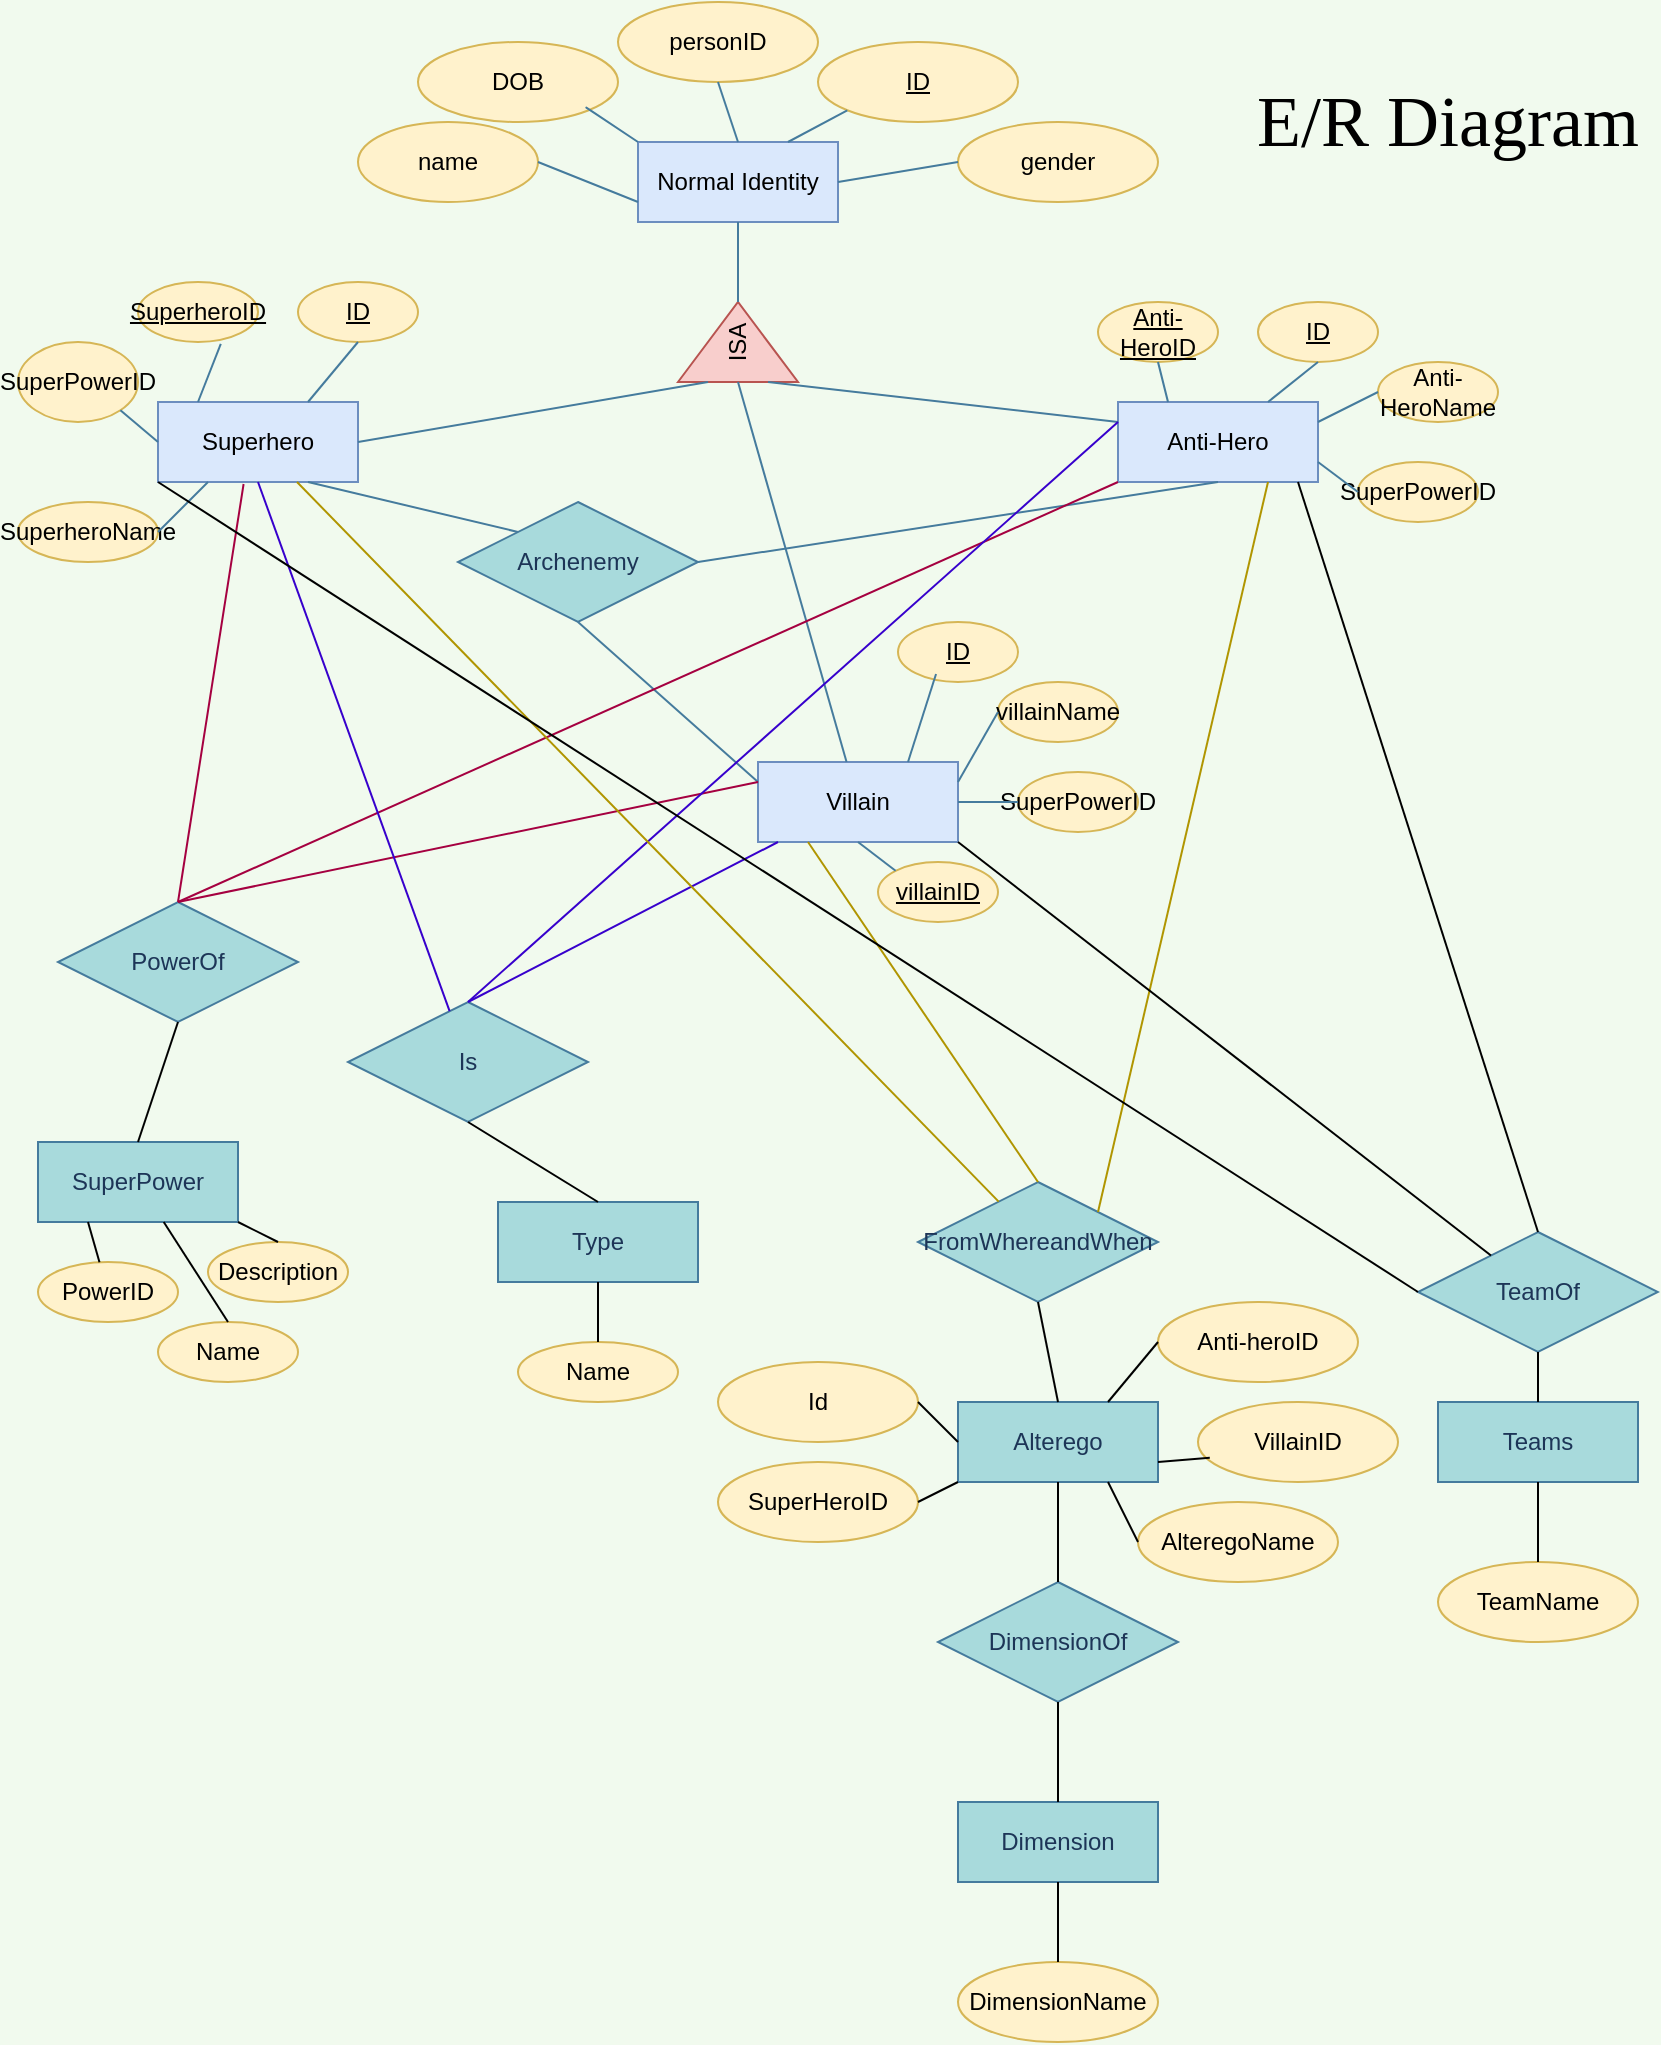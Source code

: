 <mxfile version="13.8.0" type="github">
  <diagram id="R2lEEEUBdFMjLlhIrx00" name="Page-1">
    <mxGraphModel dx="1371" dy="659" grid="1" gridSize="10" guides="1" tooltips="1" connect="1" arrows="1" fold="1" page="1" pageScale="1" pageWidth="850" pageHeight="1100" background="#F1FAEE" math="0" shadow="0" extFonts="Permanent Marker^https://fonts.googleapis.com/css?family=Permanent+Marker">
      <root>
        <mxCell id="0" />
        <mxCell id="1" parent="0" />
        <mxCell id="nAdJ6FFDhR7UBdOgbW9l-2" value="Normal Identity" style="whiteSpace=wrap;html=1;align=center;fillColor=#dae8fc;strokeColor=#6c8ebf;" parent="1" vertex="1">
          <mxGeometry x="320" y="70" width="100" height="40" as="geometry" />
        </mxCell>
        <mxCell id="nAdJ6FFDhR7UBdOgbW9l-3" value="ID" style="ellipse;whiteSpace=wrap;html=1;align=center;fontStyle=4;fillColor=#fff2cc;strokeColor=#d6b656;" parent="1" vertex="1">
          <mxGeometry x="410" y="20" width="100" height="40" as="geometry" />
        </mxCell>
        <mxCell id="nAdJ6FFDhR7UBdOgbW9l-4" value="personID" style="ellipse;whiteSpace=wrap;html=1;align=center;fillColor=#fff2cc;strokeColor=#d6b656;" parent="1" vertex="1">
          <mxGeometry x="310" width="100" height="40" as="geometry" />
        </mxCell>
        <mxCell id="nAdJ6FFDhR7UBdOgbW9l-5" value="DOB" style="ellipse;whiteSpace=wrap;html=1;align=center;fillColor=#fff2cc;strokeColor=#d6b656;" parent="1" vertex="1">
          <mxGeometry x="210" y="20" width="100" height="40" as="geometry" />
        </mxCell>
        <mxCell id="nAdJ6FFDhR7UBdOgbW9l-6" value="gender" style="ellipse;whiteSpace=wrap;html=1;align=center;fillColor=#fff2cc;strokeColor=#d6b656;" parent="1" vertex="1">
          <mxGeometry x="480" y="60" width="100" height="40" as="geometry" />
        </mxCell>
        <mxCell id="nAdJ6FFDhR7UBdOgbW9l-7" value="name" style="ellipse;whiteSpace=wrap;html=1;align=center;fillColor=#fff2cc;strokeColor=#d6b656;" parent="1" vertex="1">
          <mxGeometry x="180" y="60" width="90" height="40" as="geometry" />
        </mxCell>
        <mxCell id="nAdJ6FFDhR7UBdOgbW9l-10" value="" style="endArrow=none;html=1;entryX=0;entryY=0.75;entryDx=0;entryDy=0;labelBackgroundColor=#F1FAEE;strokeColor=#457B9D;fontColor=#1D3557;exitX=1;exitY=0.5;exitDx=0;exitDy=0;" parent="1" source="nAdJ6FFDhR7UBdOgbW9l-7" target="nAdJ6FFDhR7UBdOgbW9l-2" edge="1">
          <mxGeometry width="50" height="50" relative="1" as="geometry">
            <mxPoint x="270" y="90" as="sourcePoint" />
            <mxPoint x="290" y="60" as="targetPoint" />
          </mxGeometry>
        </mxCell>
        <mxCell id="nAdJ6FFDhR7UBdOgbW9l-11" value="" style="endArrow=none;html=1;entryX=0;entryY=0;entryDx=0;entryDy=0;exitX=0;exitY=0;exitDx=0;exitDy=0;labelBackgroundColor=#F1FAEE;strokeColor=#457B9D;fontColor=#1D3557;" parent="1" source="nAdJ6FFDhR7UBdOgbW9l-2" target="nAdJ6FFDhR7UBdOgbW9l-2" edge="1">
          <mxGeometry width="50" height="50" relative="1" as="geometry">
            <mxPoint x="230" y="340" as="sourcePoint" />
            <mxPoint x="280" y="290" as="targetPoint" />
            <Array as="points">
              <mxPoint x="290" y="50" />
            </Array>
          </mxGeometry>
        </mxCell>
        <mxCell id="nAdJ6FFDhR7UBdOgbW9l-12" value="" style="endArrow=none;html=1;entryX=0.5;entryY=1;entryDx=0;entryDy=0;exitX=0.5;exitY=0;exitDx=0;exitDy=0;labelBackgroundColor=#F1FAEE;strokeColor=#457B9D;fontColor=#1D3557;" parent="1" source="nAdJ6FFDhR7UBdOgbW9l-2" target="nAdJ6FFDhR7UBdOgbW9l-4" edge="1">
          <mxGeometry width="50" height="50" relative="1" as="geometry">
            <mxPoint x="350" y="90" as="sourcePoint" />
            <mxPoint x="400" y="40" as="targetPoint" />
          </mxGeometry>
        </mxCell>
        <mxCell id="nAdJ6FFDhR7UBdOgbW9l-13" value="" style="endArrow=none;html=1;entryX=0;entryY=1;entryDx=0;entryDy=0;exitX=0.75;exitY=0;exitDx=0;exitDy=0;labelBackgroundColor=#F1FAEE;strokeColor=#457B9D;fontColor=#1D3557;" parent="1" source="nAdJ6FFDhR7UBdOgbW9l-2" target="nAdJ6FFDhR7UBdOgbW9l-3" edge="1">
          <mxGeometry width="50" height="50" relative="1" as="geometry">
            <mxPoint x="320" y="290" as="sourcePoint" />
            <mxPoint x="370" y="240" as="targetPoint" />
          </mxGeometry>
        </mxCell>
        <mxCell id="nAdJ6FFDhR7UBdOgbW9l-14" value="" style="endArrow=none;html=1;entryX=0;entryY=0.5;entryDx=0;entryDy=0;exitX=1;exitY=0.5;exitDx=0;exitDy=0;labelBackgroundColor=#F1FAEE;strokeColor=#457B9D;fontColor=#1D3557;" parent="1" source="nAdJ6FFDhR7UBdOgbW9l-2" target="nAdJ6FFDhR7UBdOgbW9l-6" edge="1">
          <mxGeometry width="50" height="50" relative="1" as="geometry">
            <mxPoint x="370" y="230" as="sourcePoint" />
            <mxPoint x="420" y="180" as="targetPoint" />
          </mxGeometry>
        </mxCell>
        <mxCell id="nAdJ6FFDhR7UBdOgbW9l-15" value="ISA" style="triangle;whiteSpace=wrap;html=1;rounded=0;sketch=0;strokeColor=#b85450;fillColor=#f8cecc;rotation=-90;" parent="1" vertex="1">
          <mxGeometry x="350" y="140" width="40" height="60" as="geometry" />
        </mxCell>
        <mxCell id="nAdJ6FFDhR7UBdOgbW9l-16" value="" style="endArrow=none;html=1;strokeColor=#457B9D;fillColor=#A8DADC;fontColor=#1D3557;entryX=0.5;entryY=1;entryDx=0;entryDy=0;exitX=1;exitY=0.5;exitDx=0;exitDy=0;" parent="1" source="nAdJ6FFDhR7UBdOgbW9l-15" target="nAdJ6FFDhR7UBdOgbW9l-2" edge="1">
          <mxGeometry width="50" height="50" relative="1" as="geometry">
            <mxPoint x="350" y="290" as="sourcePoint" />
            <mxPoint x="400" y="240" as="targetPoint" />
          </mxGeometry>
        </mxCell>
        <mxCell id="nAdJ6FFDhR7UBdOgbW9l-17" value="Superhero" style="whiteSpace=wrap;html=1;align=center;rounded=0;sketch=0;strokeColor=#6c8ebf;fillColor=#dae8fc;" parent="1" vertex="1">
          <mxGeometry x="80" y="200" width="100" height="40" as="geometry" />
        </mxCell>
        <mxCell id="nAdJ6FFDhR7UBdOgbW9l-18" value="Villain" style="whiteSpace=wrap;html=1;align=center;rounded=0;sketch=0;strokeColor=#6c8ebf;fillColor=#dae8fc;" parent="1" vertex="1">
          <mxGeometry x="380" y="380" width="100" height="40" as="geometry" />
        </mxCell>
        <mxCell id="nAdJ6FFDhR7UBdOgbW9l-19" value="Anti-Hero" style="whiteSpace=wrap;html=1;align=center;rounded=0;sketch=0;strokeColor=#6c8ebf;fillColor=#dae8fc;" parent="1" vertex="1">
          <mxGeometry x="560" y="200" width="100" height="40" as="geometry" />
        </mxCell>
        <mxCell id="nAdJ6FFDhR7UBdOgbW9l-20" value="" style="endArrow=none;html=1;strokeColor=#457B9D;fillColor=#A8DADC;fontColor=#1D3557;entryX=0;entryY=0.25;entryDx=0;entryDy=0;exitX=1;exitY=0.5;exitDx=0;exitDy=0;" parent="1" source="nAdJ6FFDhR7UBdOgbW9l-17" target="nAdJ6FFDhR7UBdOgbW9l-15" edge="1">
          <mxGeometry width="50" height="50" relative="1" as="geometry">
            <mxPoint x="230" y="260" as="sourcePoint" />
            <mxPoint x="280" y="210" as="targetPoint" />
          </mxGeometry>
        </mxCell>
        <mxCell id="nAdJ6FFDhR7UBdOgbW9l-21" value="" style="endArrow=none;html=1;strokeColor=#457B9D;fillColor=#A8DADC;fontColor=#1D3557;entryX=0;entryY=0.5;entryDx=0;entryDy=0;" parent="1" source="nAdJ6FFDhR7UBdOgbW9l-18" target="nAdJ6FFDhR7UBdOgbW9l-15" edge="1">
          <mxGeometry width="50" height="50" relative="1" as="geometry">
            <mxPoint x="370" y="310" as="sourcePoint" />
            <mxPoint x="390" y="230" as="targetPoint" />
          </mxGeometry>
        </mxCell>
        <mxCell id="nAdJ6FFDhR7UBdOgbW9l-22" value="" style="endArrow=none;html=1;strokeColor=#457B9D;fillColor=#A8DADC;fontColor=#1D3557;entryX=0;entryY=0.75;entryDx=0;entryDy=0;exitX=0;exitY=0.25;exitDx=0;exitDy=0;" parent="1" source="nAdJ6FFDhR7UBdOgbW9l-19" target="nAdJ6FFDhR7UBdOgbW9l-15" edge="1">
          <mxGeometry width="50" height="50" relative="1" as="geometry">
            <mxPoint x="230" y="260" as="sourcePoint" />
            <mxPoint x="280" y="210" as="targetPoint" />
          </mxGeometry>
        </mxCell>
        <mxCell id="nAdJ6FFDhR7UBdOgbW9l-23" value="ID" style="ellipse;whiteSpace=wrap;html=1;align=center;fontStyle=4;rounded=0;sketch=0;strokeColor=#d6b656;fillColor=#fff2cc;" parent="1" vertex="1">
          <mxGeometry x="150" y="140" width="60" height="30" as="geometry" />
        </mxCell>
        <mxCell id="nAdJ6FFDhR7UBdOgbW9l-24" value="SuperheroID" style="ellipse;whiteSpace=wrap;html=1;align=center;fontStyle=4;rounded=0;sketch=0;strokeColor=#d6b656;fillColor=#fff2cc;" parent="1" vertex="1">
          <mxGeometry x="70" y="140" width="60" height="30" as="geometry" />
        </mxCell>
        <mxCell id="nAdJ6FFDhR7UBdOgbW9l-25" value="SuperPowerID" style="ellipse;whiteSpace=wrap;html=1;align=center;rounded=0;sketch=0;strokeColor=#d6b656;fillColor=#fff2cc;" parent="1" vertex="1">
          <mxGeometry x="10" y="170" width="60" height="40" as="geometry" />
        </mxCell>
        <mxCell id="nAdJ6FFDhR7UBdOgbW9l-26" value="SuperheroName" style="ellipse;whiteSpace=wrap;html=1;align=center;rounded=0;sketch=0;strokeColor=#d6b656;fillColor=#fff2cc;" parent="1" vertex="1">
          <mxGeometry x="10" y="250" width="70" height="30" as="geometry" />
        </mxCell>
        <mxCell id="nAdJ6FFDhR7UBdOgbW9l-27" value="" style="endArrow=none;html=1;strokeColor=#457B9D;fillColor=#A8DADC;fontColor=#1D3557;entryX=0.25;entryY=1;entryDx=0;entryDy=0;exitX=1;exitY=0.5;exitDx=0;exitDy=0;" parent="1" source="nAdJ6FFDhR7UBdOgbW9l-26" target="nAdJ6FFDhR7UBdOgbW9l-17" edge="1">
          <mxGeometry width="50" height="50" relative="1" as="geometry">
            <mxPoint x="100" y="330" as="sourcePoint" />
            <mxPoint x="150" y="280" as="targetPoint" />
          </mxGeometry>
        </mxCell>
        <mxCell id="nAdJ6FFDhR7UBdOgbW9l-28" value="" style="endArrow=none;html=1;strokeColor=#457B9D;fillColor=#A8DADC;fontColor=#1D3557;exitX=1;exitY=1;exitDx=0;exitDy=0;" parent="1" source="nAdJ6FFDhR7UBdOgbW9l-25" edge="1">
          <mxGeometry width="50" height="50" relative="1" as="geometry">
            <mxPoint x="110" y="330" as="sourcePoint" />
            <mxPoint x="80" y="220" as="targetPoint" />
          </mxGeometry>
        </mxCell>
        <mxCell id="nAdJ6FFDhR7UBdOgbW9l-29" value="" style="endArrow=none;html=1;strokeColor=#457B9D;fillColor=#A8DADC;fontColor=#1D3557;entryX=0.69;entryY=1.033;entryDx=0;entryDy=0;entryPerimeter=0;" parent="1" target="nAdJ6FFDhR7UBdOgbW9l-24" edge="1">
          <mxGeometry width="50" height="50" relative="1" as="geometry">
            <mxPoint x="100" y="200" as="sourcePoint" />
            <mxPoint x="140" y="160" as="targetPoint" />
          </mxGeometry>
        </mxCell>
        <mxCell id="nAdJ6FFDhR7UBdOgbW9l-30" value="" style="endArrow=none;html=1;strokeColor=#457B9D;fillColor=#A8DADC;fontColor=#1D3557;entryX=0.5;entryY=1;entryDx=0;entryDy=0;exitX=0.75;exitY=0;exitDx=0;exitDy=0;" parent="1" source="nAdJ6FFDhR7UBdOgbW9l-17" target="nAdJ6FFDhR7UBdOgbW9l-23" edge="1">
          <mxGeometry width="50" height="50" relative="1" as="geometry">
            <mxPoint x="150" y="440" as="sourcePoint" />
            <mxPoint x="200" y="390" as="targetPoint" />
          </mxGeometry>
        </mxCell>
        <mxCell id="nAdJ6FFDhR7UBdOgbW9l-31" value="villainID" style="ellipse;whiteSpace=wrap;html=1;align=center;fontStyle=4;rounded=0;sketch=0;strokeColor=#d6b656;fillColor=#fff2cc;" parent="1" vertex="1">
          <mxGeometry x="440" y="430" width="60" height="30" as="geometry" />
        </mxCell>
        <mxCell id="nAdJ6FFDhR7UBdOgbW9l-34" value="ID" style="ellipse;whiteSpace=wrap;html=1;align=center;fontStyle=4;rounded=0;sketch=0;strokeColor=#d6b656;fillColor=#fff2cc;" parent="1" vertex="1">
          <mxGeometry x="450" y="310" width="60" height="30" as="geometry" />
        </mxCell>
        <mxCell id="nAdJ6FFDhR7UBdOgbW9l-35" value="SuperPowerID" style="ellipse;whiteSpace=wrap;html=1;align=center;rounded=0;sketch=0;strokeColor=#d6b656;fillColor=#fff2cc;" parent="1" vertex="1">
          <mxGeometry x="510" y="385" width="60" height="30" as="geometry" />
        </mxCell>
        <mxCell id="nAdJ6FFDhR7UBdOgbW9l-36" value="villainName" style="ellipse;whiteSpace=wrap;html=1;align=center;rounded=0;sketch=0;strokeColor=#d6b656;fillColor=#fff2cc;" parent="1" vertex="1">
          <mxGeometry x="500" y="340" width="60" height="30" as="geometry" />
        </mxCell>
        <mxCell id="nAdJ6FFDhR7UBdOgbW9l-38" value="" style="endArrow=none;html=1;strokeColor=#457B9D;fillColor=#A8DADC;fontColor=#1D3557;entryX=0.5;entryY=1;entryDx=0;entryDy=0;exitX=0;exitY=0;exitDx=0;exitDy=0;" parent="1" source="nAdJ6FFDhR7UBdOgbW9l-31" target="nAdJ6FFDhR7UBdOgbW9l-18" edge="1">
          <mxGeometry width="50" height="50" relative="1" as="geometry">
            <mxPoint x="300" y="430" as="sourcePoint" />
            <mxPoint x="350" y="380" as="targetPoint" />
          </mxGeometry>
        </mxCell>
        <mxCell id="nAdJ6FFDhR7UBdOgbW9l-39" value="" style="endArrow=none;html=1;strokeColor=#457B9D;fillColor=#A8DADC;fontColor=#1D3557;entryX=0.317;entryY=0.867;entryDx=0;entryDy=0;entryPerimeter=0;exitX=0.75;exitY=0;exitDx=0;exitDy=0;" parent="1" source="nAdJ6FFDhR7UBdOgbW9l-18" target="nAdJ6FFDhR7UBdOgbW9l-34" edge="1">
          <mxGeometry width="50" height="50" relative="1" as="geometry">
            <mxPoint x="403" y="420" as="sourcePoint" />
            <mxPoint x="403" y="440" as="targetPoint" />
          </mxGeometry>
        </mxCell>
        <mxCell id="nAdJ6FFDhR7UBdOgbW9l-40" value="" style="endArrow=none;html=1;strokeColor=#457B9D;fillColor=#A8DADC;fontColor=#1D3557;entryX=0;entryY=0.5;entryDx=0;entryDy=0;" parent="1" source="nAdJ6FFDhR7UBdOgbW9l-18" target="nAdJ6FFDhR7UBdOgbW9l-35" edge="1">
          <mxGeometry width="50" height="50" relative="1" as="geometry">
            <mxPoint x="310" y="440" as="sourcePoint" />
            <mxPoint x="360" y="390" as="targetPoint" />
          </mxGeometry>
        </mxCell>
        <mxCell id="nAdJ6FFDhR7UBdOgbW9l-41" value="" style="endArrow=none;html=1;strokeColor=#457B9D;fillColor=#A8DADC;fontColor=#1D3557;entryX=0;entryY=0.5;entryDx=0;entryDy=0;exitX=1;exitY=0.25;exitDx=0;exitDy=0;" parent="1" source="nAdJ6FFDhR7UBdOgbW9l-18" target="nAdJ6FFDhR7UBdOgbW9l-36" edge="1">
          <mxGeometry width="50" height="50" relative="1" as="geometry">
            <mxPoint x="340" y="420" as="sourcePoint" />
            <mxPoint x="390" y="370" as="targetPoint" />
          </mxGeometry>
        </mxCell>
        <mxCell id="nAdJ6FFDhR7UBdOgbW9l-42" value="SuperPowerID" style="ellipse;whiteSpace=wrap;html=1;align=center;rounded=0;sketch=0;strokeColor=#d6b656;fillColor=#fff2cc;" parent="1" vertex="1">
          <mxGeometry x="680" y="230" width="60" height="30" as="geometry" />
        </mxCell>
        <mxCell id="nAdJ6FFDhR7UBdOgbW9l-43" value="Anti-HeroName" style="ellipse;whiteSpace=wrap;html=1;align=center;rounded=0;sketch=0;strokeColor=#d6b656;fillColor=#fff2cc;" parent="1" vertex="1">
          <mxGeometry x="690" y="180" width="60" height="30" as="geometry" />
        </mxCell>
        <mxCell id="nAdJ6FFDhR7UBdOgbW9l-44" value="ID" style="ellipse;whiteSpace=wrap;html=1;align=center;fontStyle=4;rounded=0;sketch=0;strokeColor=#d6b656;fillColor=#fff2cc;" parent="1" vertex="1">
          <mxGeometry x="630" y="150" width="60" height="30" as="geometry" />
        </mxCell>
        <mxCell id="nAdJ6FFDhR7UBdOgbW9l-45" value="Anti-HeroID" style="ellipse;whiteSpace=wrap;html=1;align=center;fontStyle=4;rounded=0;sketch=0;strokeColor=#d6b656;fillColor=#fff2cc;" parent="1" vertex="1">
          <mxGeometry x="550" y="150" width="60" height="30" as="geometry" />
        </mxCell>
        <mxCell id="nAdJ6FFDhR7UBdOgbW9l-46" value="" style="endArrow=none;html=1;strokeColor=#457B9D;fillColor=#A8DADC;fontColor=#1D3557;entryX=0.5;entryY=1;entryDx=0;entryDy=0;exitX=0.25;exitY=0;exitDx=0;exitDy=0;" parent="1" source="nAdJ6FFDhR7UBdOgbW9l-19" target="nAdJ6FFDhR7UBdOgbW9l-45" edge="1">
          <mxGeometry width="50" height="50" relative="1" as="geometry">
            <mxPoint x="380" y="300" as="sourcePoint" />
            <mxPoint x="430" y="250" as="targetPoint" />
          </mxGeometry>
        </mxCell>
        <mxCell id="nAdJ6FFDhR7UBdOgbW9l-47" value="" style="endArrow=none;html=1;strokeColor=#457B9D;fillColor=#A8DADC;fontColor=#1D3557;entryX=0.5;entryY=1;entryDx=0;entryDy=0;exitX=0.75;exitY=0;exitDx=0;exitDy=0;" parent="1" source="nAdJ6FFDhR7UBdOgbW9l-19" target="nAdJ6FFDhR7UBdOgbW9l-44" edge="1">
          <mxGeometry width="50" height="50" relative="1" as="geometry">
            <mxPoint x="590" y="310" as="sourcePoint" />
            <mxPoint x="640" y="260" as="targetPoint" />
          </mxGeometry>
        </mxCell>
        <mxCell id="nAdJ6FFDhR7UBdOgbW9l-48" value="" style="endArrow=none;html=1;strokeColor=#457B9D;fillColor=#A8DADC;fontColor=#1D3557;exitX=1;exitY=0.25;exitDx=0;exitDy=0;" parent="1" source="nAdJ6FFDhR7UBdOgbW9l-19" edge="1">
          <mxGeometry width="50" height="50" relative="1" as="geometry">
            <mxPoint x="590" y="310" as="sourcePoint" />
            <mxPoint x="690" y="195" as="targetPoint" />
          </mxGeometry>
        </mxCell>
        <mxCell id="nAdJ6FFDhR7UBdOgbW9l-49" value="" style="endArrow=none;html=1;strokeColor=#457B9D;fillColor=#A8DADC;fontColor=#1D3557;entryX=0;entryY=0.5;entryDx=0;entryDy=0;exitX=1;exitY=0.75;exitDx=0;exitDy=0;" parent="1" source="nAdJ6FFDhR7UBdOgbW9l-19" target="nAdJ6FFDhR7UBdOgbW9l-42" edge="1">
          <mxGeometry width="50" height="50" relative="1" as="geometry">
            <mxPoint x="590" y="310" as="sourcePoint" />
            <mxPoint x="640" y="260" as="targetPoint" />
          </mxGeometry>
        </mxCell>
        <mxCell id="nAdJ6FFDhR7UBdOgbW9l-50" value="Archenemy" style="shape=rhombus;perimeter=rhombusPerimeter;whiteSpace=wrap;html=1;align=center;rounded=0;sketch=0;strokeColor=#457B9D;fillColor=#A8DADC;fontColor=#1D3557;" parent="1" vertex="1">
          <mxGeometry x="230" y="250" width="120" height="60" as="geometry" />
        </mxCell>
        <mxCell id="nAdJ6FFDhR7UBdOgbW9l-51" value="" style="endArrow=none;html=1;strokeColor=#457B9D;fillColor=#A8DADC;fontColor=#1D3557;entryX=0.75;entryY=1;entryDx=0;entryDy=0;exitX=0;exitY=0;exitDx=0;exitDy=0;" parent="1" source="nAdJ6FFDhR7UBdOgbW9l-50" target="nAdJ6FFDhR7UBdOgbW9l-17" edge="1">
          <mxGeometry width="50" height="50" relative="1" as="geometry">
            <mxPoint x="250" y="280" as="sourcePoint" />
            <mxPoint x="360" y="380" as="targetPoint" />
          </mxGeometry>
        </mxCell>
        <mxCell id="nAdJ6FFDhR7UBdOgbW9l-53" value="" style="endArrow=none;html=1;strokeColor=#457B9D;fillColor=#A8DADC;fontColor=#1D3557;entryX=0.5;entryY=1;entryDx=0;entryDy=0;exitX=1;exitY=0.5;exitDx=0;exitDy=0;" parent="1" source="nAdJ6FFDhR7UBdOgbW9l-50" target="nAdJ6FFDhR7UBdOgbW9l-19" edge="1">
          <mxGeometry width="50" height="50" relative="1" as="geometry">
            <mxPoint x="390" y="430" as="sourcePoint" />
            <mxPoint x="440" y="380" as="targetPoint" />
          </mxGeometry>
        </mxCell>
        <mxCell id="nAdJ6FFDhR7UBdOgbW9l-55" value="" style="endArrow=none;html=1;strokeColor=#457B9D;fillColor=#A8DADC;fontColor=#1D3557;entryX=0.5;entryY=1;entryDx=0;entryDy=0;exitX=0;exitY=0.25;exitDx=0;exitDy=0;" parent="1" source="nAdJ6FFDhR7UBdOgbW9l-18" target="nAdJ6FFDhR7UBdOgbW9l-50" edge="1">
          <mxGeometry width="50" height="50" relative="1" as="geometry">
            <mxPoint x="390" y="480" as="sourcePoint" />
            <mxPoint x="440" y="430" as="targetPoint" />
          </mxGeometry>
        </mxCell>
        <mxCell id="nAdJ6FFDhR7UBdOgbW9l-56" value="PowerOf" style="shape=rhombus;perimeter=rhombusPerimeter;whiteSpace=wrap;html=1;align=center;rounded=0;sketch=0;strokeColor=#457B9D;fillColor=#A8DADC;fontColor=#1D3557;" parent="1" vertex="1">
          <mxGeometry x="30" y="450" width="120" height="60" as="geometry" />
        </mxCell>
        <mxCell id="nAdJ6FFDhR7UBdOgbW9l-57" value="Is" style="shape=rhombus;perimeter=rhombusPerimeter;whiteSpace=wrap;html=1;align=center;rounded=0;sketch=0;strokeColor=#457B9D;fillColor=#A8DADC;fontColor=#1D3557;" parent="1" vertex="1">
          <mxGeometry x="175" y="500" width="120" height="60" as="geometry" />
        </mxCell>
        <mxCell id="nAdJ6FFDhR7UBdOgbW9l-58" value="FromWhereandWhen" style="shape=rhombus;perimeter=rhombusPerimeter;whiteSpace=wrap;html=1;align=center;rounded=0;sketch=0;strokeColor=#457B9D;fillColor=#A8DADC;fontColor=#1D3557;" parent="1" vertex="1">
          <mxGeometry x="460" y="590" width="120" height="60" as="geometry" />
        </mxCell>
        <mxCell id="nAdJ6FFDhR7UBdOgbW9l-59" value="SuperPower" style="whiteSpace=wrap;html=1;align=center;rounded=0;sketch=0;strokeColor=#457B9D;fillColor=#A8DADC;fontColor=#1D3557;" parent="1" vertex="1">
          <mxGeometry x="20" y="570" width="100" height="40" as="geometry" />
        </mxCell>
        <mxCell id="nAdJ6FFDhR7UBdOgbW9l-60" value="Type" style="whiteSpace=wrap;html=1;align=center;rounded=0;sketch=0;strokeColor=#457B9D;fillColor=#A8DADC;fontColor=#1D3557;" parent="1" vertex="1">
          <mxGeometry x="250" y="600" width="100" height="40" as="geometry" />
        </mxCell>
        <mxCell id="nAdJ6FFDhR7UBdOgbW9l-61" value="Alterego" style="whiteSpace=wrap;html=1;align=center;rounded=0;sketch=0;strokeColor=#457B9D;fillColor=#A8DADC;fontColor=#1D3557;" parent="1" vertex="1">
          <mxGeometry x="480" y="700" width="100" height="40" as="geometry" />
        </mxCell>
        <mxCell id="nAdJ6FFDhR7UBdOgbW9l-62" value="DimensionOf" style="shape=rhombus;perimeter=rhombusPerimeter;whiteSpace=wrap;html=1;align=center;rounded=0;sketch=0;strokeColor=#457B9D;fillColor=#A8DADC;fontColor=#1D3557;" parent="1" vertex="1">
          <mxGeometry x="470" y="790" width="120" height="60" as="geometry" />
        </mxCell>
        <mxCell id="nAdJ6FFDhR7UBdOgbW9l-63" value="Dimension" style="whiteSpace=wrap;html=1;align=center;rounded=0;sketch=0;strokeColor=#457B9D;fillColor=#A8DADC;fontColor=#1D3557;" parent="1" vertex="1">
          <mxGeometry x="480" y="900" width="100" height="40" as="geometry" />
        </mxCell>
        <mxCell id="nAdJ6FFDhR7UBdOgbW9l-66" value="TeamOf" style="shape=rhombus;perimeter=rhombusPerimeter;whiteSpace=wrap;html=1;align=center;rounded=0;sketch=0;strokeColor=#457B9D;fillColor=#A8DADC;fontColor=#1D3557;" parent="1" vertex="1">
          <mxGeometry x="710" y="615" width="120" height="60" as="geometry" />
        </mxCell>
        <mxCell id="nAdJ6FFDhR7UBdOgbW9l-67" value="Teams" style="whiteSpace=wrap;html=1;align=center;rounded=0;sketch=0;strokeColor=#457B9D;fillColor=#A8DADC;fontColor=#1D3557;" parent="1" vertex="1">
          <mxGeometry x="720" y="700" width="100" height="40" as="geometry" />
        </mxCell>
        <mxCell id="fKm55usuIzG2V17xqi5x-1" value="" style="endArrow=none;html=1;exitX=0.5;exitY=1;exitDx=0;exitDy=0;entryX=0.5;entryY=0;entryDx=0;entryDy=0;" edge="1" parent="1" source="nAdJ6FFDhR7UBdOgbW9l-56" target="nAdJ6FFDhR7UBdOgbW9l-59">
          <mxGeometry width="50" height="50" relative="1" as="geometry">
            <mxPoint x="400" y="480" as="sourcePoint" />
            <mxPoint x="450" y="430" as="targetPoint" />
          </mxGeometry>
        </mxCell>
        <mxCell id="fKm55usuIzG2V17xqi5x-2" value="" style="endArrow=none;html=1;exitX=0.5;exitY=0;exitDx=0;exitDy=0;entryX=0.5;entryY=1;entryDx=0;entryDy=0;" edge="1" parent="1" source="nAdJ6FFDhR7UBdOgbW9l-60" target="nAdJ6FFDhR7UBdOgbW9l-57">
          <mxGeometry width="50" height="50" relative="1" as="geometry">
            <mxPoint x="400" y="480" as="sourcePoint" />
            <mxPoint x="450" y="430" as="targetPoint" />
          </mxGeometry>
        </mxCell>
        <mxCell id="fKm55usuIzG2V17xqi5x-3" value="" style="endArrow=none;html=1;exitX=0.5;exitY=0;exitDx=0;exitDy=0;" edge="1" parent="1" source="nAdJ6FFDhR7UBdOgbW9l-61">
          <mxGeometry width="50" height="50" relative="1" as="geometry">
            <mxPoint x="400" y="480" as="sourcePoint" />
            <mxPoint x="520" y="650" as="targetPoint" />
          </mxGeometry>
        </mxCell>
        <mxCell id="fKm55usuIzG2V17xqi5x-4" value="" style="endArrow=none;html=1;exitX=0.5;exitY=0;exitDx=0;exitDy=0;entryX=0.5;entryY=1;entryDx=0;entryDy=0;" edge="1" parent="1" source="nAdJ6FFDhR7UBdOgbW9l-67" target="nAdJ6FFDhR7UBdOgbW9l-66">
          <mxGeometry width="50" height="50" relative="1" as="geometry">
            <mxPoint x="400" y="480" as="sourcePoint" />
            <mxPoint x="450" y="430" as="targetPoint" />
          </mxGeometry>
        </mxCell>
        <mxCell id="fKm55usuIzG2V17xqi5x-5" value="" style="endArrow=none;html=1;" edge="1" parent="1" source="nAdJ6FFDhR7UBdOgbW9l-63">
          <mxGeometry width="50" height="50" relative="1" as="geometry">
            <mxPoint x="480" y="900" as="sourcePoint" />
            <mxPoint x="530" y="850" as="targetPoint" />
          </mxGeometry>
        </mxCell>
        <mxCell id="fKm55usuIzG2V17xqi5x-6" value="" style="endArrow=none;html=1;exitX=0.5;exitY=0;exitDx=0;exitDy=0;" edge="1" parent="1" source="nAdJ6FFDhR7UBdOgbW9l-62">
          <mxGeometry width="50" height="50" relative="1" as="geometry">
            <mxPoint x="480" y="790" as="sourcePoint" />
            <mxPoint x="530" y="740" as="targetPoint" />
          </mxGeometry>
        </mxCell>
        <mxCell id="fKm55usuIzG2V17xqi5x-7" value="" style="endArrow=none;html=1;entryX=0.428;entryY=1.025;entryDx=0;entryDy=0;entryPerimeter=0;exitX=0.5;exitY=0;exitDx=0;exitDy=0;fillColor=#d80073;strokeColor=#A50040;" edge="1" parent="1" source="nAdJ6FFDhR7UBdOgbW9l-56" target="nAdJ6FFDhR7UBdOgbW9l-17">
          <mxGeometry width="50" height="50" relative="1" as="geometry">
            <mxPoint x="110" y="590" as="sourcePoint" />
            <mxPoint x="160" y="540" as="targetPoint" />
          </mxGeometry>
        </mxCell>
        <mxCell id="fKm55usuIzG2V17xqi5x-8" value="" style="endArrow=none;html=1;entryX=0;entryY=1;entryDx=0;entryDy=0;exitX=0.5;exitY=0;exitDx=0;exitDy=0;fillColor=#d80073;strokeColor=#A50040;" edge="1" parent="1" source="nAdJ6FFDhR7UBdOgbW9l-56" target="nAdJ6FFDhR7UBdOgbW9l-19">
          <mxGeometry width="50" height="50" relative="1" as="geometry">
            <mxPoint x="120" y="460" as="sourcePoint" />
            <mxPoint x="220" y="490" as="targetPoint" />
          </mxGeometry>
        </mxCell>
        <mxCell id="fKm55usuIzG2V17xqi5x-9" value="" style="endArrow=none;html=1;exitX=0.5;exitY=0;exitDx=0;exitDy=0;entryX=0;entryY=0.25;entryDx=0;entryDy=0;fillColor=#d80073;strokeColor=#A50040;" edge="1" parent="1" source="nAdJ6FFDhR7UBdOgbW9l-56" target="nAdJ6FFDhR7UBdOgbW9l-18">
          <mxGeometry width="50" height="50" relative="1" as="geometry">
            <mxPoint x="410" y="460" as="sourcePoint" />
            <mxPoint x="460" y="410" as="targetPoint" />
          </mxGeometry>
        </mxCell>
        <mxCell id="fKm55usuIzG2V17xqi5x-10" value="" style="endArrow=none;html=1;entryX=0.5;entryY=1;entryDx=0;entryDy=0;fillColor=#6a00ff;strokeColor=#3700CC;" edge="1" parent="1" source="nAdJ6FFDhR7UBdOgbW9l-57" target="nAdJ6FFDhR7UBdOgbW9l-17">
          <mxGeometry width="50" height="50" relative="1" as="geometry">
            <mxPoint x="230" y="500" as="sourcePoint" />
            <mxPoint x="280" y="450" as="targetPoint" />
          </mxGeometry>
        </mxCell>
        <mxCell id="fKm55usuIzG2V17xqi5x-11" value="" style="endArrow=none;html=1;exitX=0.5;exitY=0;exitDx=0;exitDy=0;fillColor=#6a00ff;strokeColor=#3700CC;" edge="1" parent="1" source="nAdJ6FFDhR7UBdOgbW9l-57">
          <mxGeometry width="50" height="50" relative="1" as="geometry">
            <mxPoint x="410" y="470" as="sourcePoint" />
            <mxPoint x="390" y="420" as="targetPoint" />
            <Array as="points">
              <mxPoint x="390" y="420" />
            </Array>
          </mxGeometry>
        </mxCell>
        <mxCell id="fKm55usuIzG2V17xqi5x-12" value="" style="endArrow=none;html=1;exitX=0.5;exitY=0;exitDx=0;exitDy=0;fillColor=#6a00ff;strokeColor=#3700CC;" edge="1" parent="1" source="nAdJ6FFDhR7UBdOgbW9l-57">
          <mxGeometry width="50" height="50" relative="1" as="geometry">
            <mxPoint x="410" y="470" as="sourcePoint" />
            <mxPoint x="560" y="210" as="targetPoint" />
          </mxGeometry>
        </mxCell>
        <mxCell id="fKm55usuIzG2V17xqi5x-13" value="" style="endArrow=none;html=1;exitX=0.5;exitY=0;exitDx=0;exitDy=0;entryX=0.25;entryY=1;entryDx=0;entryDy=0;fillColor=#e3c800;strokeColor=#B09500;" edge="1" parent="1" source="nAdJ6FFDhR7UBdOgbW9l-58" target="nAdJ6FFDhR7UBdOgbW9l-18">
          <mxGeometry width="50" height="50" relative="1" as="geometry">
            <mxPoint x="410" y="470" as="sourcePoint" />
            <mxPoint x="460" y="420" as="targetPoint" />
          </mxGeometry>
        </mxCell>
        <mxCell id="fKm55usuIzG2V17xqi5x-14" value="" style="endArrow=none;html=1;fillColor=#e3c800;strokeColor=#B09500;" edge="1" parent="1" source="nAdJ6FFDhR7UBdOgbW9l-58" target="nAdJ6FFDhR7UBdOgbW9l-17">
          <mxGeometry width="50" height="50" relative="1" as="geometry">
            <mxPoint x="410" y="470" as="sourcePoint" />
            <mxPoint x="460" y="420" as="targetPoint" />
          </mxGeometry>
        </mxCell>
        <mxCell id="fKm55usuIzG2V17xqi5x-15" value="" style="endArrow=none;html=1;entryX=0.75;entryY=1;entryDx=0;entryDy=0;exitX=1;exitY=0;exitDx=0;exitDy=0;fillColor=#e3c800;strokeColor=#B09500;" edge="1" parent="1" source="nAdJ6FFDhR7UBdOgbW9l-58" target="nAdJ6FFDhR7UBdOgbW9l-19">
          <mxGeometry width="50" height="50" relative="1" as="geometry">
            <mxPoint x="580" y="570" as="sourcePoint" />
            <mxPoint x="630" y="520" as="targetPoint" />
          </mxGeometry>
        </mxCell>
        <mxCell id="fKm55usuIzG2V17xqi5x-21" value="DimensionName" style="ellipse;whiteSpace=wrap;html=1;align=center;fillColor=#fff2cc;strokeColor=#d6b656;" vertex="1" parent="1">
          <mxGeometry x="480" y="980" width="100" height="40" as="geometry" />
        </mxCell>
        <mxCell id="fKm55usuIzG2V17xqi5x-22" value="TeamName" style="ellipse;whiteSpace=wrap;html=1;align=center;fillColor=#fff2cc;strokeColor=#d6b656;" vertex="1" parent="1">
          <mxGeometry x="720" y="780" width="100" height="40" as="geometry" />
        </mxCell>
        <mxCell id="fKm55usuIzG2V17xqi5x-23" value="PowerID" style="ellipse;whiteSpace=wrap;html=1;align=center;fillColor=#fff2cc;strokeColor=#d6b656;" vertex="1" parent="1">
          <mxGeometry x="20" y="630" width="70" height="30" as="geometry" />
        </mxCell>
        <mxCell id="fKm55usuIzG2V17xqi5x-24" value="Name" style="ellipse;whiteSpace=wrap;html=1;align=center;fillColor=#fff2cc;strokeColor=#d6b656;" vertex="1" parent="1">
          <mxGeometry x="80" y="660" width="70" height="30" as="geometry" />
        </mxCell>
        <mxCell id="fKm55usuIzG2V17xqi5x-25" value="Description" style="ellipse;whiteSpace=wrap;html=1;align=center;fillColor=#fff2cc;strokeColor=#d6b656;" vertex="1" parent="1">
          <mxGeometry x="105" y="620" width="70" height="30" as="geometry" />
        </mxCell>
        <mxCell id="fKm55usuIzG2V17xqi5x-26" value="Name" style="ellipse;whiteSpace=wrap;html=1;align=center;fillColor=#fff2cc;strokeColor=#d6b656;" vertex="1" parent="1">
          <mxGeometry x="260" y="670" width="80" height="30" as="geometry" />
        </mxCell>
        <mxCell id="fKm55usuIzG2V17xqi5x-27" value="Id" style="ellipse;whiteSpace=wrap;html=1;align=center;fillColor=#fff2cc;strokeColor=#d6b656;" vertex="1" parent="1">
          <mxGeometry x="360" y="680" width="100" height="40" as="geometry" />
        </mxCell>
        <mxCell id="fKm55usuIzG2V17xqi5x-28" value="SuperHeroID" style="ellipse;whiteSpace=wrap;html=1;align=center;fillColor=#fff2cc;strokeColor=#d6b656;" vertex="1" parent="1">
          <mxGeometry x="360" y="730" width="100" height="40" as="geometry" />
        </mxCell>
        <mxCell id="fKm55usuIzG2V17xqi5x-29" value="Anti-heroID" style="ellipse;whiteSpace=wrap;html=1;align=center;fillColor=#fff2cc;strokeColor=#d6b656;" vertex="1" parent="1">
          <mxGeometry x="580" y="650" width="100" height="40" as="geometry" />
        </mxCell>
        <mxCell id="fKm55usuIzG2V17xqi5x-30" value="VillainID" style="ellipse;whiteSpace=wrap;html=1;align=center;fillColor=#fff2cc;strokeColor=#d6b656;" vertex="1" parent="1">
          <mxGeometry x="600" y="700" width="100" height="40" as="geometry" />
        </mxCell>
        <mxCell id="fKm55usuIzG2V17xqi5x-31" value="AlteregoName" style="ellipse;whiteSpace=wrap;html=1;align=center;fillColor=#fff2cc;strokeColor=#d6b656;" vertex="1" parent="1">
          <mxGeometry x="570" y="750" width="100" height="40" as="geometry" />
        </mxCell>
        <mxCell id="fKm55usuIzG2V17xqi5x-32" value="" style="endArrow=none;html=1;entryX=1;entryY=1;entryDx=0;entryDy=0;exitX=0.5;exitY=0;exitDx=0;exitDy=0;" edge="1" parent="1" source="fKm55usuIzG2V17xqi5x-25" target="nAdJ6FFDhR7UBdOgbW9l-59">
          <mxGeometry width="50" height="50" relative="1" as="geometry">
            <mxPoint x="160" y="650" as="sourcePoint" />
            <mxPoint x="210" y="600" as="targetPoint" />
          </mxGeometry>
        </mxCell>
        <mxCell id="fKm55usuIzG2V17xqi5x-33" value="" style="endArrow=none;html=1;entryX=0.25;entryY=1;entryDx=0;entryDy=0;" edge="1" parent="1" source="fKm55usuIzG2V17xqi5x-23" target="nAdJ6FFDhR7UBdOgbW9l-59">
          <mxGeometry width="50" height="50" relative="1" as="geometry">
            <mxPoint x="160" y="650" as="sourcePoint" />
            <mxPoint x="210" y="600" as="targetPoint" />
          </mxGeometry>
        </mxCell>
        <mxCell id="fKm55usuIzG2V17xqi5x-34" value="" style="endArrow=none;html=1;exitX=0.5;exitY=0;exitDx=0;exitDy=0;" edge="1" parent="1" source="fKm55usuIzG2V17xqi5x-24" target="nAdJ6FFDhR7UBdOgbW9l-59">
          <mxGeometry width="50" height="50" relative="1" as="geometry">
            <mxPoint x="160" y="650" as="sourcePoint" />
            <mxPoint x="210" y="600" as="targetPoint" />
          </mxGeometry>
        </mxCell>
        <mxCell id="fKm55usuIzG2V17xqi5x-37" value="" style="endArrow=none;html=1;exitX=0.5;exitY=0;exitDx=0;exitDy=0;entryX=0.5;entryY=1;entryDx=0;entryDy=0;" edge="1" parent="1" source="fKm55usuIzG2V17xqi5x-26" target="nAdJ6FFDhR7UBdOgbW9l-60">
          <mxGeometry width="50" height="50" relative="1" as="geometry">
            <mxPoint x="290" y="650" as="sourcePoint" />
            <mxPoint x="340" y="600" as="targetPoint" />
          </mxGeometry>
        </mxCell>
        <mxCell id="fKm55usuIzG2V17xqi5x-38" value="" style="endArrow=none;html=1;exitX=1;exitY=0.5;exitDx=0;exitDy=0;entryX=0;entryY=0.5;entryDx=0;entryDy=0;" edge="1" parent="1" source="fKm55usuIzG2V17xqi5x-27" target="nAdJ6FFDhR7UBdOgbW9l-61">
          <mxGeometry width="50" height="50" relative="1" as="geometry">
            <mxPoint x="440" y="650" as="sourcePoint" />
            <mxPoint x="490" y="600" as="targetPoint" />
          </mxGeometry>
        </mxCell>
        <mxCell id="fKm55usuIzG2V17xqi5x-39" value="" style="endArrow=none;html=1;exitX=1;exitY=0.5;exitDx=0;exitDy=0;entryX=0;entryY=1;entryDx=0;entryDy=0;" edge="1" parent="1" source="fKm55usuIzG2V17xqi5x-28" target="nAdJ6FFDhR7UBdOgbW9l-61">
          <mxGeometry width="50" height="50" relative="1" as="geometry">
            <mxPoint x="440" y="650" as="sourcePoint" />
            <mxPoint x="490" y="600" as="targetPoint" />
          </mxGeometry>
        </mxCell>
        <mxCell id="fKm55usuIzG2V17xqi5x-40" value="" style="endArrow=none;html=1;entryX=0;entryY=0.5;entryDx=0;entryDy=0;exitX=0.75;exitY=0;exitDx=0;exitDy=0;" edge="1" parent="1" source="nAdJ6FFDhR7UBdOgbW9l-61" target="fKm55usuIzG2V17xqi5x-29">
          <mxGeometry width="50" height="50" relative="1" as="geometry">
            <mxPoint x="440" y="650" as="sourcePoint" />
            <mxPoint x="490" y="600" as="targetPoint" />
          </mxGeometry>
        </mxCell>
        <mxCell id="fKm55usuIzG2V17xqi5x-41" value="" style="endArrow=none;html=1;entryX=0.059;entryY=0.697;entryDx=0;entryDy=0;entryPerimeter=0;exitX=1;exitY=0.75;exitDx=0;exitDy=0;" edge="1" parent="1" source="nAdJ6FFDhR7UBdOgbW9l-61" target="fKm55usuIzG2V17xqi5x-30">
          <mxGeometry width="50" height="50" relative="1" as="geometry">
            <mxPoint x="440" y="650" as="sourcePoint" />
            <mxPoint x="490" y="600" as="targetPoint" />
          </mxGeometry>
        </mxCell>
        <mxCell id="fKm55usuIzG2V17xqi5x-42" value="" style="endArrow=none;html=1;entryX=0;entryY=0.5;entryDx=0;entryDy=0;exitX=0.75;exitY=1;exitDx=0;exitDy=0;" edge="1" parent="1" source="nAdJ6FFDhR7UBdOgbW9l-61" target="fKm55usuIzG2V17xqi5x-31">
          <mxGeometry width="50" height="50" relative="1" as="geometry">
            <mxPoint x="440" y="650" as="sourcePoint" />
            <mxPoint x="490" y="600" as="targetPoint" />
          </mxGeometry>
        </mxCell>
        <mxCell id="fKm55usuIzG2V17xqi5x-43" value="" style="endArrow=none;html=1;exitX=0.5;exitY=0;exitDx=0;exitDy=0;" edge="1" parent="1" source="fKm55usuIzG2V17xqi5x-22">
          <mxGeometry width="50" height="50" relative="1" as="geometry">
            <mxPoint x="730" y="650" as="sourcePoint" />
            <mxPoint x="770" y="740" as="targetPoint" />
          </mxGeometry>
        </mxCell>
        <mxCell id="fKm55usuIzG2V17xqi5x-44" value="&lt;font style=&quot;font-size: 36px&quot; face=&quot;Times New Roman&quot;&gt;E/R Diagram&lt;/font&gt;" style="text;html=1;strokeColor=none;fillColor=none;align=center;verticalAlign=middle;whiteSpace=wrap;rounded=0;" vertex="1" parent="1">
          <mxGeometry x="620" y="10" width="210" height="100" as="geometry" />
        </mxCell>
        <mxCell id="fKm55usuIzG2V17xqi5x-45" value="" style="endArrow=none;html=1;exitX=0.5;exitY=0;exitDx=0;exitDy=0;entryX=0.5;entryY=1;entryDx=0;entryDy=0;" edge="1" parent="1" source="fKm55usuIzG2V17xqi5x-21" target="nAdJ6FFDhR7UBdOgbW9l-63">
          <mxGeometry width="50" height="50" relative="1" as="geometry">
            <mxPoint x="640" y="1010" as="sourcePoint" />
            <mxPoint x="690" y="960" as="targetPoint" />
          </mxGeometry>
        </mxCell>
        <mxCell id="fKm55usuIzG2V17xqi5x-46" value="" style="endArrow=none;html=1;exitX=0;exitY=1;exitDx=0;exitDy=0;entryX=0;entryY=0.5;entryDx=0;entryDy=0;" edge="1" parent="1" source="nAdJ6FFDhR7UBdOgbW9l-17" target="nAdJ6FFDhR7UBdOgbW9l-66">
          <mxGeometry width="50" height="50" relative="1" as="geometry">
            <mxPoint x="420" y="530" as="sourcePoint" />
            <mxPoint x="470" y="480" as="targetPoint" />
          </mxGeometry>
        </mxCell>
        <mxCell id="fKm55usuIzG2V17xqi5x-47" value="" style="endArrow=none;html=1;entryX=1;entryY=1;entryDx=0;entryDy=0;" edge="1" parent="1" source="nAdJ6FFDhR7UBdOgbW9l-66" target="nAdJ6FFDhR7UBdOgbW9l-18">
          <mxGeometry width="50" height="50" relative="1" as="geometry">
            <mxPoint x="420" y="530" as="sourcePoint" />
            <mxPoint x="470" y="480" as="targetPoint" />
          </mxGeometry>
        </mxCell>
        <mxCell id="fKm55usuIzG2V17xqi5x-48" value="" style="endArrow=none;html=1;entryX=0.9;entryY=1;entryDx=0;entryDy=0;entryPerimeter=0;exitX=0.5;exitY=0;exitDx=0;exitDy=0;" edge="1" parent="1" source="nAdJ6FFDhR7UBdOgbW9l-66" target="nAdJ6FFDhR7UBdOgbW9l-19">
          <mxGeometry width="50" height="50" relative="1" as="geometry">
            <mxPoint x="420" y="530" as="sourcePoint" />
            <mxPoint x="470" y="480" as="targetPoint" />
          </mxGeometry>
        </mxCell>
      </root>
    </mxGraphModel>
  </diagram>
</mxfile>
